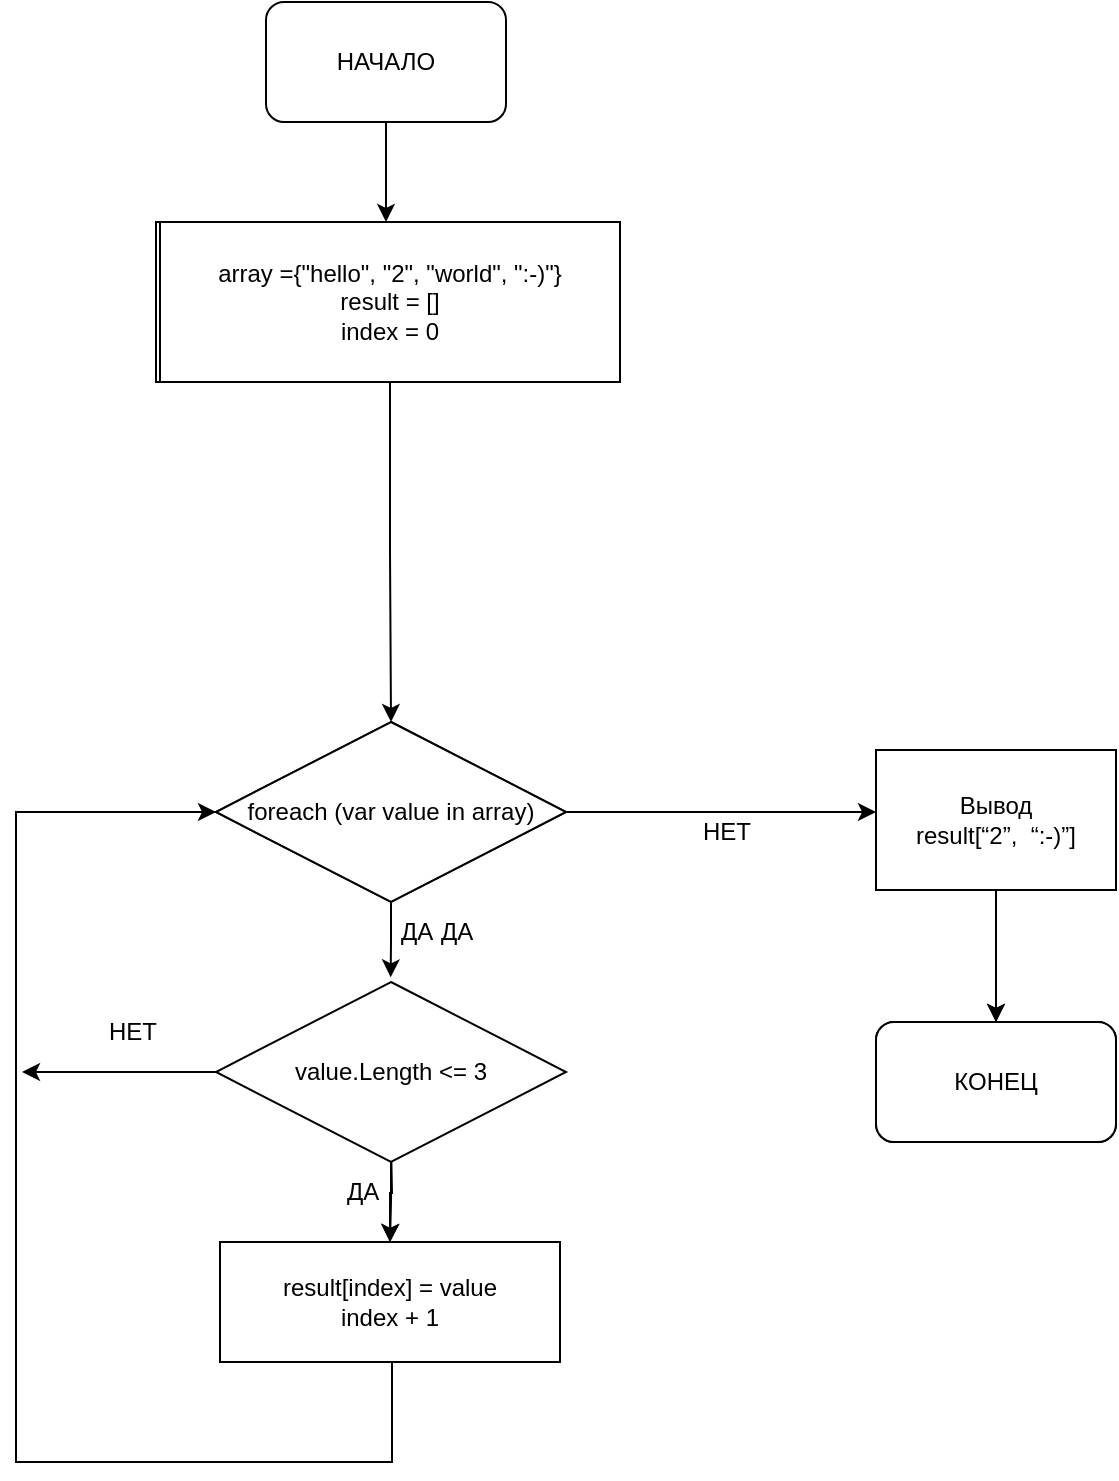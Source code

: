 <mxfile version="20.4.0" type="device"><diagram id="C5RBs43oDa-KdzZeNtuy" name="Page-1"><mxGraphModel dx="1185" dy="662" grid="1" gridSize="10" guides="1" tooltips="1" connect="1" arrows="1" fold="1" page="1" pageScale="1" pageWidth="827" pageHeight="1169" math="0" shadow="0"><root><mxCell id="WIyWlLk6GJQsqaUBKTNV-0"/><mxCell id="WIyWlLk6GJQsqaUBKTNV-1" parent="WIyWlLk6GJQsqaUBKTNV-0"/><mxCell id="MQqE6iqkw84pibz2HytB-0" value="" style="edgeStyle=orthogonalEdgeStyle;rounded=0;orthogonalLoop=1;jettySize=auto;html=1;" edge="1" parent="WIyWlLk6GJQsqaUBKTNV-1" source="MQqE6iqkw84pibz2HytB-1" target="MQqE6iqkw84pibz2HytB-3"><mxGeometry relative="1" as="geometry"/></mxCell><mxCell id="MQqE6iqkw84pibz2HytB-1" value="НАЧАЛО" style="rounded=1;whiteSpace=wrap;html=1;" vertex="1" parent="WIyWlLk6GJQsqaUBKTNV-1"><mxGeometry x="292" y="40" width="120" height="60" as="geometry"/></mxCell><mxCell id="MQqE6iqkw84pibz2HytB-3" value="&lt;div&gt;array ={&quot;hello&quot;, &quot;2&quot;, &quot;world&quot;, &quot;:-)&quot;}&lt;/div&gt;&lt;div&gt;result = []&lt;/div&gt;" style="rounded=0;whiteSpace=wrap;html=1;" vertex="1" parent="WIyWlLk6GJQsqaUBKTNV-1"><mxGeometry x="237" y="150" width="230" height="80" as="geometry"/></mxCell><mxCell id="MQqE6iqkw84pibz2HytB-10" value="" style="edgeStyle=orthogonalEdgeStyle;rounded=0;orthogonalLoop=1;jettySize=auto;html=1;" edge="1" parent="WIyWlLk6GJQsqaUBKTNV-1" source="MQqE6iqkw84pibz2HytB-11" target="MQqE6iqkw84pibz2HytB-13"><mxGeometry relative="1" as="geometry"/></mxCell><mxCell id="MQqE6iqkw84pibz2HytB-11" value="Вывод&lt;br&gt;summa/count" style="rounded=0;whiteSpace=wrap;html=1;" vertex="1" parent="WIyWlLk6GJQsqaUBKTNV-1"><mxGeometry x="597" y="414" width="120" height="70" as="geometry"/></mxCell><mxCell id="MQqE6iqkw84pibz2HytB-12" value="НЕТ" style="text;html=1;align=center;verticalAlign=middle;resizable=0;points=[];autosize=1;strokeColor=none;fillColor=none;" vertex="1" parent="WIyWlLk6GJQsqaUBKTNV-1"><mxGeometry x="497" y="440" width="50" height="30" as="geometry"/></mxCell><mxCell id="MQqE6iqkw84pibz2HytB-13" value="КОНЕЦ" style="rounded=1;whiteSpace=wrap;html=1;" vertex="1" parent="WIyWlLk6GJQsqaUBKTNV-1"><mxGeometry x="597" y="550" width="120" height="60" as="geometry"/></mxCell><mxCell id="MQqE6iqkw84pibz2HytB-14" value="" style="edgeStyle=orthogonalEdgeStyle;rounded=0;orthogonalLoop=1;jettySize=auto;html=1;entryX=0.499;entryY=-0.026;entryDx=0;entryDy=0;entryPerimeter=0;" edge="1" parent="WIyWlLk6GJQsqaUBKTNV-1" source="MQqE6iqkw84pibz2HytB-15" target="MQqE6iqkw84pibz2HytB-40"><mxGeometry relative="1" as="geometry"><mxPoint x="354.5" y="520" as="targetPoint"/></mxGeometry></mxCell><mxCell id="MQqE6iqkw84pibz2HytB-15" value="foreach (var value in array)" style="rhombus;whiteSpace=wrap;html=1;" vertex="1" parent="WIyWlLk6GJQsqaUBKTNV-1"><mxGeometry x="267" y="400" width="175" height="90" as="geometry"/></mxCell><mxCell id="MQqE6iqkw84pibz2HytB-16" style="edgeStyle=orthogonalEdgeStyle;rounded=0;orthogonalLoop=1;jettySize=auto;html=1;entryX=0;entryY=0.5;entryDx=0;entryDy=0;" edge="1" parent="WIyWlLk6GJQsqaUBKTNV-1" source="MQqE6iqkw84pibz2HytB-17" target="MQqE6iqkw84pibz2HytB-15"><mxGeometry relative="1" as="geometry"><mxPoint x="347" y="390" as="targetPoint"/><Array as="points"><mxPoint x="355" y="770"/><mxPoint x="167" y="770"/><mxPoint x="167" y="445"/></Array></mxGeometry></mxCell><mxCell id="MQqE6iqkw84pibz2HytB-17" value="result[index] = value" style="rounded=0;whiteSpace=wrap;html=1;" vertex="1" parent="WIyWlLk6GJQsqaUBKTNV-1"><mxGeometry x="269" y="660" width="170" height="60" as="geometry"/></mxCell><mxCell id="MQqE6iqkw84pibz2HytB-18" value="ДА" style="text;html=1;align=center;verticalAlign=middle;resizable=0;points=[];autosize=1;strokeColor=none;fillColor=none;" vertex="1" parent="WIyWlLk6GJQsqaUBKTNV-1"><mxGeometry x="320" y="620" width="40" height="30" as="geometry"/></mxCell><mxCell id="MQqE6iqkw84pibz2HytB-20" value="" style="edgeStyle=orthogonalEdgeStyle;rounded=0;orthogonalLoop=1;jettySize=auto;html=1;" edge="1" parent="WIyWlLk6GJQsqaUBKTNV-1" target="MQqE6iqkw84pibz2HytB-17"><mxGeometry relative="1" as="geometry"><mxPoint x="354.5" y="610.0" as="sourcePoint"/></mxGeometry></mxCell><mxCell id="MQqE6iqkw84pibz2HytB-24" value="НЕТ" style="text;html=1;align=center;verticalAlign=middle;resizable=0;points=[];autosize=1;strokeColor=none;fillColor=none;" vertex="1" parent="WIyWlLk6GJQsqaUBKTNV-1"><mxGeometry x="200" y="540" width="50" height="30" as="geometry"/></mxCell><mxCell id="MQqE6iqkw84pibz2HytB-25" value="ДА" style="text;html=1;align=center;verticalAlign=middle;resizable=0;points=[];autosize=1;strokeColor=none;fillColor=none;" vertex="1" parent="WIyWlLk6GJQsqaUBKTNV-1"><mxGeometry x="367" y="490" width="40" height="30" as="geometry"/></mxCell><mxCell id="MQqE6iqkw84pibz2HytB-46" style="edgeStyle=orthogonalEdgeStyle;rounded=0;orthogonalLoop=1;jettySize=auto;html=1;entryX=0.5;entryY=0;entryDx=0;entryDy=0;" edge="1" parent="WIyWlLk6GJQsqaUBKTNV-1" source="MQqE6iqkw84pibz2HytB-29" target="MQqE6iqkw84pibz2HytB-36"><mxGeometry relative="1" as="geometry"/></mxCell><mxCell id="MQqE6iqkw84pibz2HytB-29" value="&lt;div&gt;array ={&quot;hello&quot;, &quot;2&quot;, &quot;world&quot;, &quot;:-)&quot;}&lt;/div&gt;&lt;div&gt;result = []&lt;/div&gt;&lt;div&gt;index = 0&lt;/div&gt;" style="rounded=0;whiteSpace=wrap;html=1;" vertex="1" parent="WIyWlLk6GJQsqaUBKTNV-1"><mxGeometry x="239" y="150" width="230" height="80" as="geometry"/></mxCell><mxCell id="MQqE6iqkw84pibz2HytB-31" value="" style="edgeStyle=orthogonalEdgeStyle;rounded=0;orthogonalLoop=1;jettySize=auto;html=1;" edge="1" source="MQqE6iqkw84pibz2HytB-32" target="MQqE6iqkw84pibz2HytB-34" parent="WIyWlLk6GJQsqaUBKTNV-1"><mxGeometry relative="1" as="geometry"/></mxCell><mxCell id="MQqE6iqkw84pibz2HytB-32" value="Вывод&lt;br&gt;result[“2”,&amp;nbsp; “:-)”]" style="rounded=0;whiteSpace=wrap;html=1;" vertex="1" parent="WIyWlLk6GJQsqaUBKTNV-1"><mxGeometry x="597" y="414" width="120" height="70" as="geometry"/></mxCell><mxCell id="MQqE6iqkw84pibz2HytB-34" value="КОНЕЦ" style="rounded=1;whiteSpace=wrap;html=1;" vertex="1" parent="WIyWlLk6GJQsqaUBKTNV-1"><mxGeometry x="597" y="550" width="120" height="60" as="geometry"/></mxCell><mxCell id="MQqE6iqkw84pibz2HytB-48" style="edgeStyle=orthogonalEdgeStyle;rounded=0;orthogonalLoop=1;jettySize=auto;html=1;entryX=0;entryY=0.443;entryDx=0;entryDy=0;entryPerimeter=0;" edge="1" parent="WIyWlLk6GJQsqaUBKTNV-1" source="MQqE6iqkw84pibz2HytB-36" target="MQqE6iqkw84pibz2HytB-32"><mxGeometry relative="1" as="geometry"/></mxCell><mxCell id="MQqE6iqkw84pibz2HytB-36" value="foreach (var value in array)" style="rhombus;whiteSpace=wrap;html=1;" vertex="1" parent="WIyWlLk6GJQsqaUBKTNV-1"><mxGeometry x="267" y="400" width="175" height="90" as="geometry"/></mxCell><mxCell id="MQqE6iqkw84pibz2HytB-37" value="result[index] = value&lt;br&gt;index + 1" style="rounded=0;whiteSpace=wrap;html=1;" vertex="1" parent="WIyWlLk6GJQsqaUBKTNV-1"><mxGeometry x="269" y="660" width="170" height="60" as="geometry"/></mxCell><mxCell id="MQqE6iqkw84pibz2HytB-39" value="" style="edgeStyle=orthogonalEdgeStyle;rounded=0;orthogonalLoop=1;jettySize=auto;html=1;" edge="1" source="MQqE6iqkw84pibz2HytB-40" target="MQqE6iqkw84pibz2HytB-37" parent="WIyWlLk6GJQsqaUBKTNV-1"><mxGeometry relative="1" as="geometry"/></mxCell><mxCell id="MQqE6iqkw84pibz2HytB-50" style="edgeStyle=orthogonalEdgeStyle;rounded=0;orthogonalLoop=1;jettySize=auto;html=1;" edge="1" parent="WIyWlLk6GJQsqaUBKTNV-1" source="MQqE6iqkw84pibz2HytB-40"><mxGeometry relative="1" as="geometry"><mxPoint x="170" y="575" as="targetPoint"/></mxGeometry></mxCell><mxCell id="MQqE6iqkw84pibz2HytB-40" value="value.Length &lt;= 3" style="rhombus;whiteSpace=wrap;html=1;" vertex="1" parent="WIyWlLk6GJQsqaUBKTNV-1"><mxGeometry x="267" y="530" width="175" height="90" as="geometry"/></mxCell><mxCell id="MQqE6iqkw84pibz2HytB-41" value="ДА" style="text;html=1;align=center;verticalAlign=middle;resizable=0;points=[];autosize=1;strokeColor=none;fillColor=none;" vertex="1" parent="WIyWlLk6GJQsqaUBKTNV-1"><mxGeometry x="347" y="490" width="40" height="30" as="geometry"/></mxCell></root></mxGraphModel></diagram></mxfile>